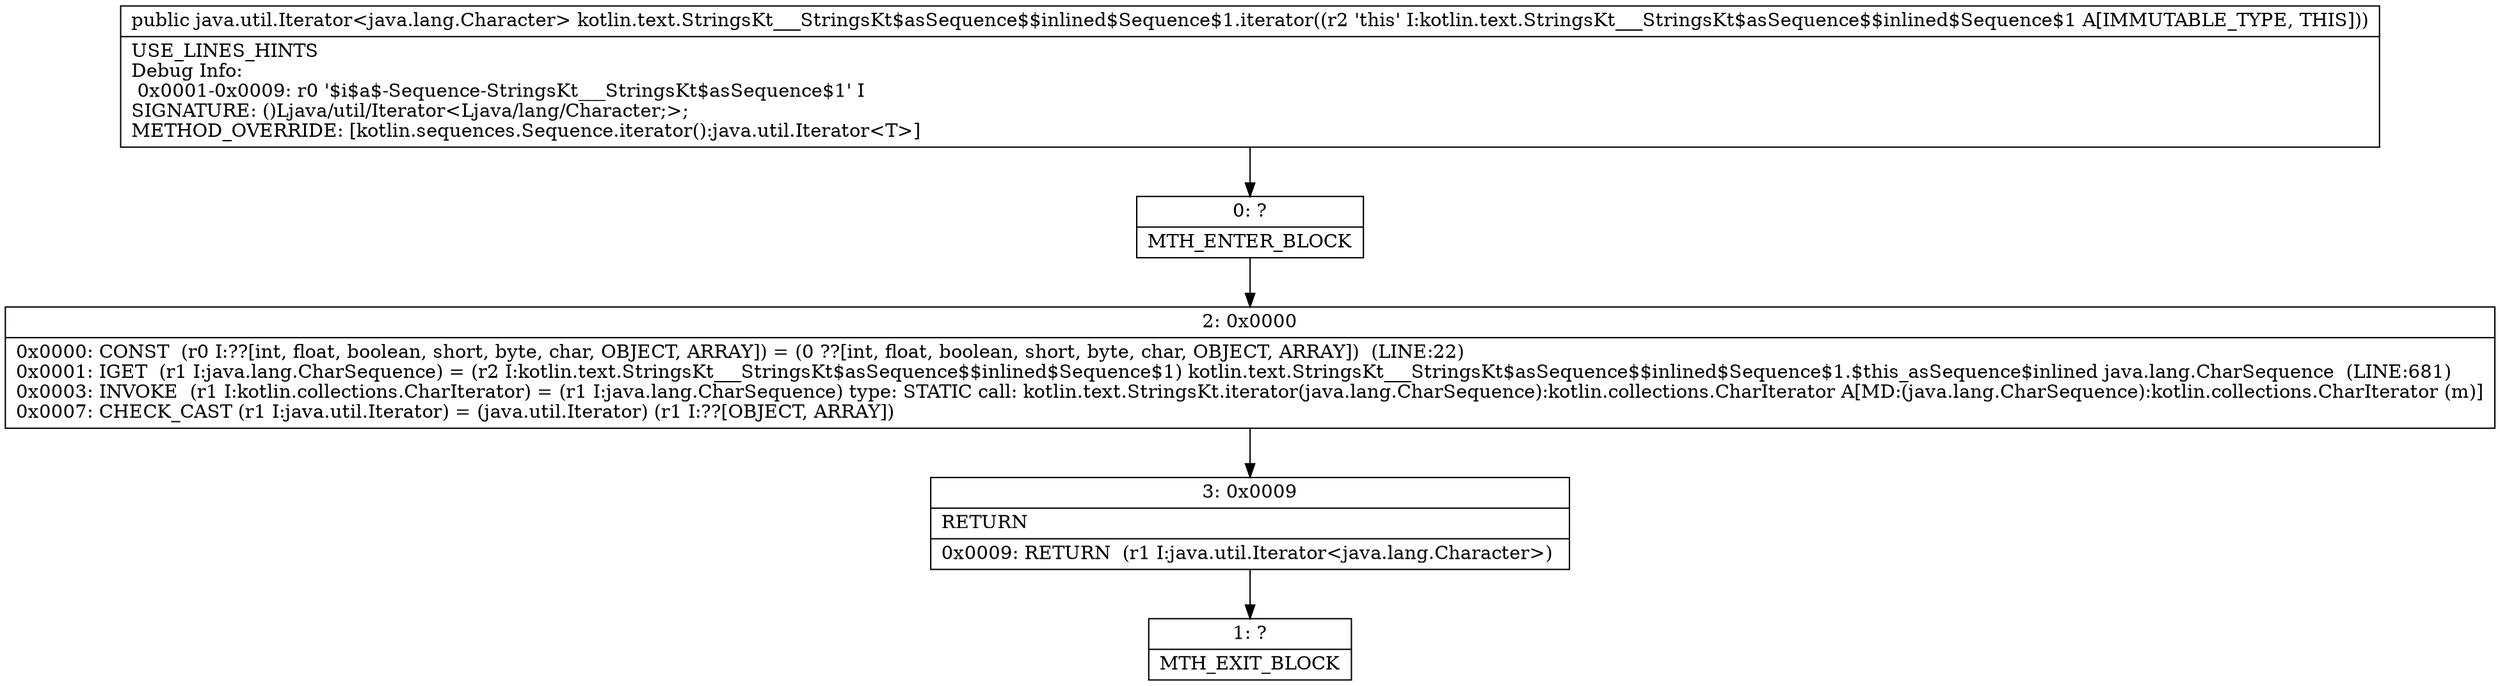 digraph "CFG forkotlin.text.StringsKt___StringsKt$asSequence$$inlined$Sequence$1.iterator()Ljava\/util\/Iterator;" {
Node_0 [shape=record,label="{0\:\ ?|MTH_ENTER_BLOCK\l}"];
Node_2 [shape=record,label="{2\:\ 0x0000|0x0000: CONST  (r0 I:??[int, float, boolean, short, byte, char, OBJECT, ARRAY]) = (0 ??[int, float, boolean, short, byte, char, OBJECT, ARRAY])  (LINE:22)\l0x0001: IGET  (r1 I:java.lang.CharSequence) = (r2 I:kotlin.text.StringsKt___StringsKt$asSequence$$inlined$Sequence$1) kotlin.text.StringsKt___StringsKt$asSequence$$inlined$Sequence$1.$this_asSequence$inlined java.lang.CharSequence  (LINE:681)\l0x0003: INVOKE  (r1 I:kotlin.collections.CharIterator) = (r1 I:java.lang.CharSequence) type: STATIC call: kotlin.text.StringsKt.iterator(java.lang.CharSequence):kotlin.collections.CharIterator A[MD:(java.lang.CharSequence):kotlin.collections.CharIterator (m)]\l0x0007: CHECK_CAST (r1 I:java.util.Iterator) = (java.util.Iterator) (r1 I:??[OBJECT, ARRAY]) \l}"];
Node_3 [shape=record,label="{3\:\ 0x0009|RETURN\l|0x0009: RETURN  (r1 I:java.util.Iterator\<java.lang.Character\>) \l}"];
Node_1 [shape=record,label="{1\:\ ?|MTH_EXIT_BLOCK\l}"];
MethodNode[shape=record,label="{public java.util.Iterator\<java.lang.Character\> kotlin.text.StringsKt___StringsKt$asSequence$$inlined$Sequence$1.iterator((r2 'this' I:kotlin.text.StringsKt___StringsKt$asSequence$$inlined$Sequence$1 A[IMMUTABLE_TYPE, THIS]))  | USE_LINES_HINTS\lDebug Info:\l  0x0001\-0x0009: r0 '$i$a$\-Sequence\-StringsKt___StringsKt$asSequence$1' I\lSIGNATURE: ()Ljava\/util\/Iterator\<Ljava\/lang\/Character;\>;\lMETHOD_OVERRIDE: [kotlin.sequences.Sequence.iterator():java.util.Iterator\<T\>]\l}"];
MethodNode -> Node_0;Node_0 -> Node_2;
Node_2 -> Node_3;
Node_3 -> Node_1;
}

